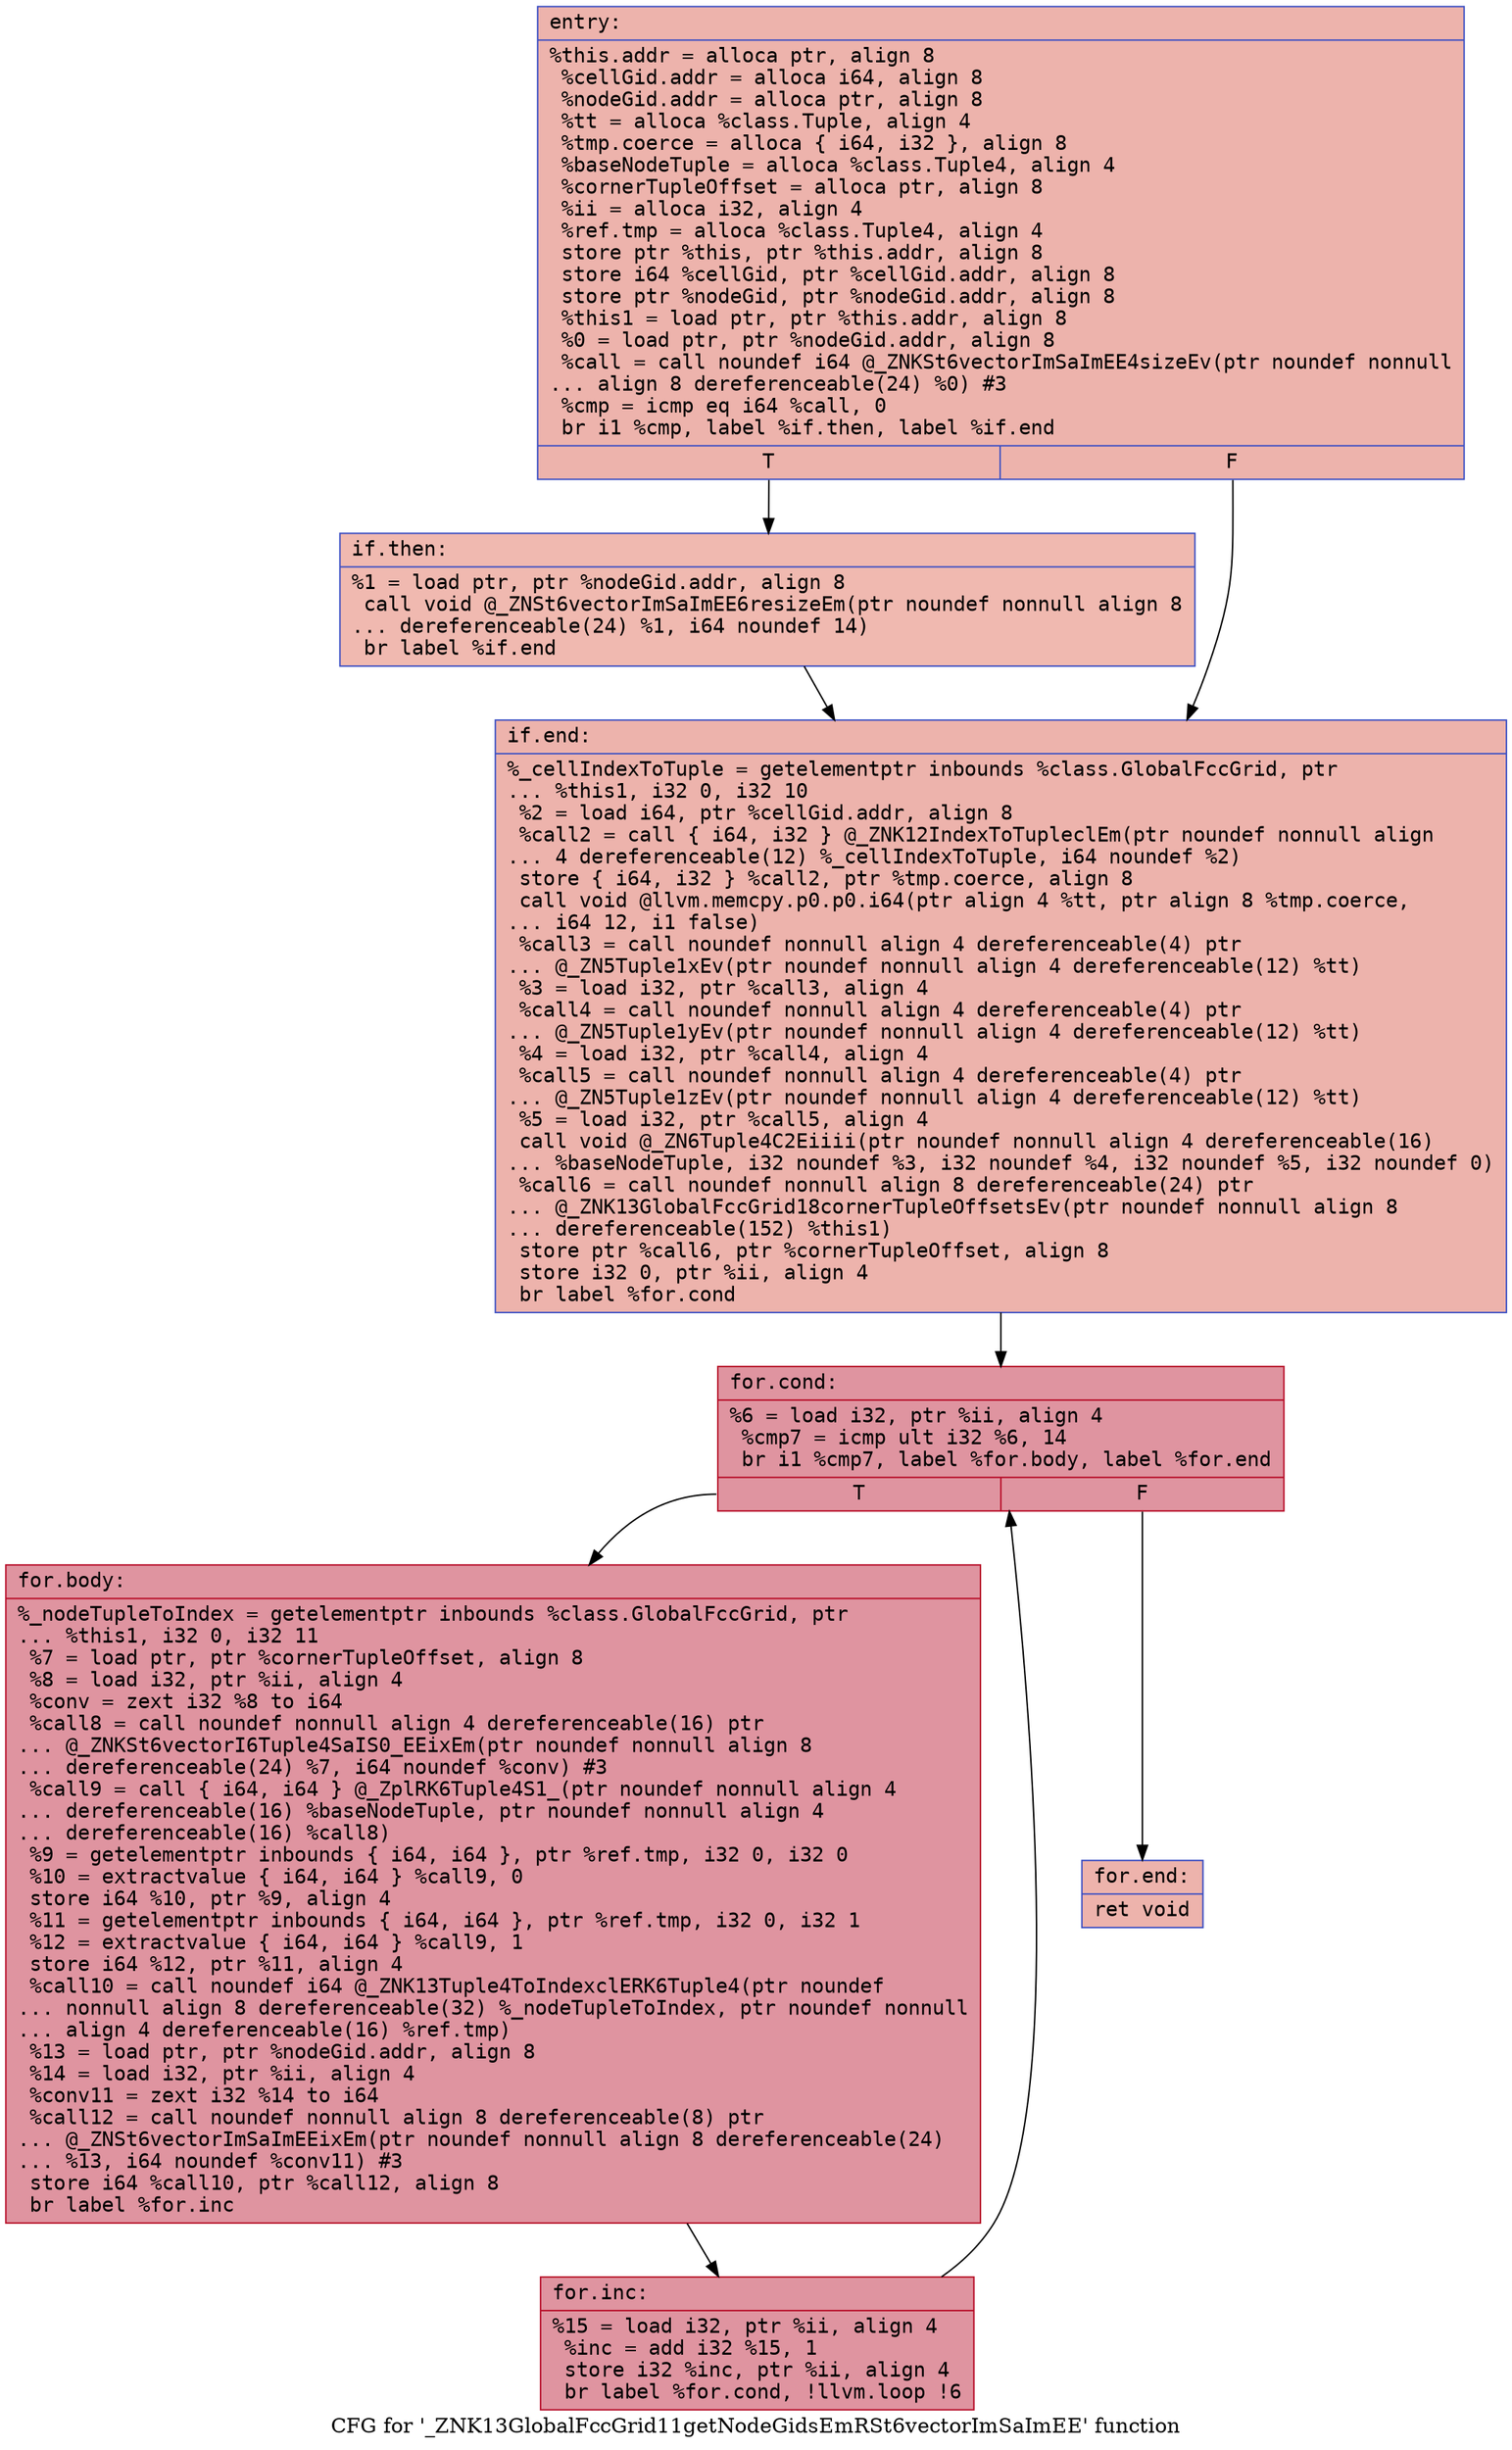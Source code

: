 digraph "CFG for '_ZNK13GlobalFccGrid11getNodeGidsEmRSt6vectorImSaImEE' function" {
	label="CFG for '_ZNK13GlobalFccGrid11getNodeGidsEmRSt6vectorImSaImEE' function";

	Node0x55c606355c00 [shape=record,color="#3d50c3ff", style=filled, fillcolor="#d6524470" fontname="Courier",label="{entry:\l|  %this.addr = alloca ptr, align 8\l  %cellGid.addr = alloca i64, align 8\l  %nodeGid.addr = alloca ptr, align 8\l  %tt = alloca %class.Tuple, align 4\l  %tmp.coerce = alloca \{ i64, i32 \}, align 8\l  %baseNodeTuple = alloca %class.Tuple4, align 4\l  %cornerTupleOffset = alloca ptr, align 8\l  %ii = alloca i32, align 4\l  %ref.tmp = alloca %class.Tuple4, align 4\l  store ptr %this, ptr %this.addr, align 8\l  store i64 %cellGid, ptr %cellGid.addr, align 8\l  store ptr %nodeGid, ptr %nodeGid.addr, align 8\l  %this1 = load ptr, ptr %this.addr, align 8\l  %0 = load ptr, ptr %nodeGid.addr, align 8\l  %call = call noundef i64 @_ZNKSt6vectorImSaImEE4sizeEv(ptr noundef nonnull\l... align 8 dereferenceable(24) %0) #3\l  %cmp = icmp eq i64 %call, 0\l  br i1 %cmp, label %if.then, label %if.end\l|{<s0>T|<s1>F}}"];
	Node0x55c606355c00:s0 -> Node0x55c606356a10[tooltip="entry -> if.then\nProbability 37.50%" ];
	Node0x55c606355c00:s1 -> Node0x55c606356ae0[tooltip="entry -> if.end\nProbability 62.50%" ];
	Node0x55c606356a10 [shape=record,color="#3d50c3ff", style=filled, fillcolor="#de614d70" fontname="Courier",label="{if.then:\l|  %1 = load ptr, ptr %nodeGid.addr, align 8\l  call void @_ZNSt6vectorImSaImEE6resizeEm(ptr noundef nonnull align 8\l... dereferenceable(24) %1, i64 noundef 14)\l  br label %if.end\l}"];
	Node0x55c606356a10 -> Node0x55c606356ae0[tooltip="if.then -> if.end\nProbability 100.00%" ];
	Node0x55c606356ae0 [shape=record,color="#3d50c3ff", style=filled, fillcolor="#d6524470" fontname="Courier",label="{if.end:\l|  %_cellIndexToTuple = getelementptr inbounds %class.GlobalFccGrid, ptr\l... %this1, i32 0, i32 10\l  %2 = load i64, ptr %cellGid.addr, align 8\l  %call2 = call \{ i64, i32 \} @_ZNK12IndexToTupleclEm(ptr noundef nonnull align\l... 4 dereferenceable(12) %_cellIndexToTuple, i64 noundef %2)\l  store \{ i64, i32 \} %call2, ptr %tmp.coerce, align 8\l  call void @llvm.memcpy.p0.p0.i64(ptr align 4 %tt, ptr align 8 %tmp.coerce,\l... i64 12, i1 false)\l  %call3 = call noundef nonnull align 4 dereferenceable(4) ptr\l... @_ZN5Tuple1xEv(ptr noundef nonnull align 4 dereferenceable(12) %tt)\l  %3 = load i32, ptr %call3, align 4\l  %call4 = call noundef nonnull align 4 dereferenceable(4) ptr\l... @_ZN5Tuple1yEv(ptr noundef nonnull align 4 dereferenceable(12) %tt)\l  %4 = load i32, ptr %call4, align 4\l  %call5 = call noundef nonnull align 4 dereferenceable(4) ptr\l... @_ZN5Tuple1zEv(ptr noundef nonnull align 4 dereferenceable(12) %tt)\l  %5 = load i32, ptr %call5, align 4\l  call void @_ZN6Tuple4C2Eiiii(ptr noundef nonnull align 4 dereferenceable(16)\l... %baseNodeTuple, i32 noundef %3, i32 noundef %4, i32 noundef %5, i32 noundef 0)\l  %call6 = call noundef nonnull align 8 dereferenceable(24) ptr\l... @_ZNK13GlobalFccGrid18cornerTupleOffsetsEv(ptr noundef nonnull align 8\l... dereferenceable(152) %this1)\l  store ptr %call6, ptr %cornerTupleOffset, align 8\l  store i32 0, ptr %ii, align 4\l  br label %for.cond\l}"];
	Node0x55c606356ae0 -> Node0x55c606357c90[tooltip="if.end -> for.cond\nProbability 100.00%" ];
	Node0x55c606357c90 [shape=record,color="#b70d28ff", style=filled, fillcolor="#b70d2870" fontname="Courier",label="{for.cond:\l|  %6 = load i32, ptr %ii, align 4\l  %cmp7 = icmp ult i32 %6, 14\l  br i1 %cmp7, label %for.body, label %for.end\l|{<s0>T|<s1>F}}"];
	Node0x55c606357c90:s0 -> Node0x55c606358000[tooltip="for.cond -> for.body\nProbability 96.88%" ];
	Node0x55c606357c90:s1 -> Node0x55c606358050[tooltip="for.cond -> for.end\nProbability 3.12%" ];
	Node0x55c606358000 [shape=record,color="#b70d28ff", style=filled, fillcolor="#b70d2870" fontname="Courier",label="{for.body:\l|  %_nodeTupleToIndex = getelementptr inbounds %class.GlobalFccGrid, ptr\l... %this1, i32 0, i32 11\l  %7 = load ptr, ptr %cornerTupleOffset, align 8\l  %8 = load i32, ptr %ii, align 4\l  %conv = zext i32 %8 to i64\l  %call8 = call noundef nonnull align 4 dereferenceable(16) ptr\l... @_ZNKSt6vectorI6Tuple4SaIS0_EEixEm(ptr noundef nonnull align 8\l... dereferenceable(24) %7, i64 noundef %conv) #3\l  %call9 = call \{ i64, i64 \} @_ZplRK6Tuple4S1_(ptr noundef nonnull align 4\l... dereferenceable(16) %baseNodeTuple, ptr noundef nonnull align 4\l... dereferenceable(16) %call8)\l  %9 = getelementptr inbounds \{ i64, i64 \}, ptr %ref.tmp, i32 0, i32 0\l  %10 = extractvalue \{ i64, i64 \} %call9, 0\l  store i64 %10, ptr %9, align 4\l  %11 = getelementptr inbounds \{ i64, i64 \}, ptr %ref.tmp, i32 0, i32 1\l  %12 = extractvalue \{ i64, i64 \} %call9, 1\l  store i64 %12, ptr %11, align 4\l  %call10 = call noundef i64 @_ZNK13Tuple4ToIndexclERK6Tuple4(ptr noundef\l... nonnull align 8 dereferenceable(32) %_nodeTupleToIndex, ptr noundef nonnull\l... align 4 dereferenceable(16) %ref.tmp)\l  %13 = load ptr, ptr %nodeGid.addr, align 8\l  %14 = load i32, ptr %ii, align 4\l  %conv11 = zext i32 %14 to i64\l  %call12 = call noundef nonnull align 8 dereferenceable(8) ptr\l... @_ZNSt6vectorImSaImEEixEm(ptr noundef nonnull align 8 dereferenceable(24)\l... %13, i64 noundef %conv11) #3\l  store i64 %call10, ptr %call12, align 8\l  br label %for.inc\l}"];
	Node0x55c606358000 -> Node0x55c6063593c0[tooltip="for.body -> for.inc\nProbability 100.00%" ];
	Node0x55c6063593c0 [shape=record,color="#b70d28ff", style=filled, fillcolor="#b70d2870" fontname="Courier",label="{for.inc:\l|  %15 = load i32, ptr %ii, align 4\l  %inc = add i32 %15, 1\l  store i32 %inc, ptr %ii, align 4\l  br label %for.cond, !llvm.loop !6\l}"];
	Node0x55c6063593c0 -> Node0x55c606357c90[tooltip="for.inc -> for.cond\nProbability 100.00%" ];
	Node0x55c606358050 [shape=record,color="#3d50c3ff", style=filled, fillcolor="#d6524470" fontname="Courier",label="{for.end:\l|  ret void\l}"];
}
